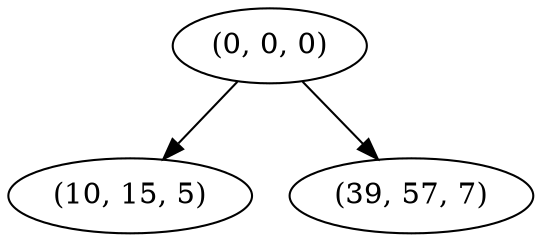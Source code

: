 digraph tree {
    "(0, 0, 0)";
    "(10, 15, 5)";
    "(39, 57, 7)";
    "(0, 0, 0)" -> "(10, 15, 5)";
    "(0, 0, 0)" -> "(39, 57, 7)";
}
